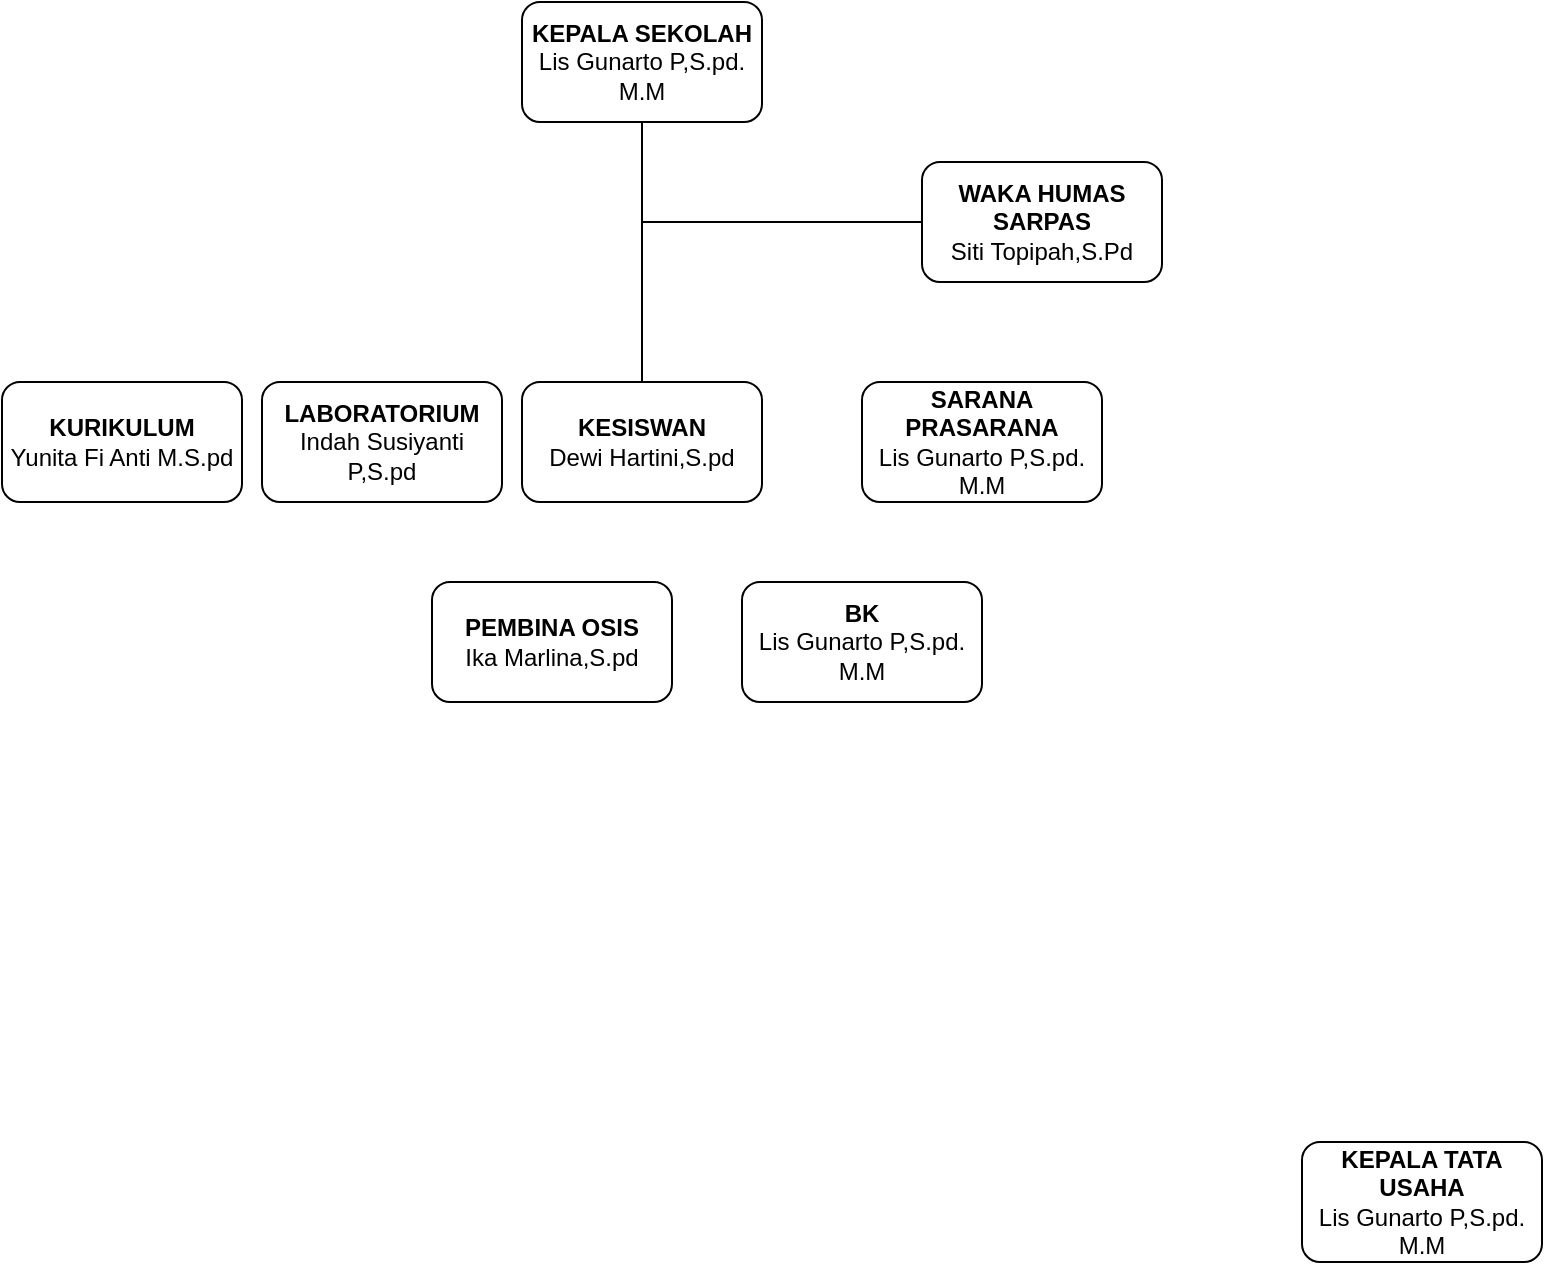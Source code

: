 <mxfile version="21.1.2" type="device">
  <diagram name="Page-1" id="TmBYBfiIw3bX-lFSrJD7">
    <mxGraphModel dx="941" dy="692" grid="1" gridSize="10" guides="1" tooltips="1" connect="1" arrows="1" fold="1" page="1" pageScale="1" pageWidth="850" pageHeight="1100" math="0" shadow="0">
      <root>
        <mxCell id="0" />
        <mxCell id="1" parent="0" />
        <mxCell id="ey9x1VamxxvaYLZBhdVK-12" style="edgeStyle=orthogonalEdgeStyle;rounded=0;orthogonalLoop=1;jettySize=auto;html=1;entryX=0.5;entryY=0;entryDx=0;entryDy=0;endArrow=none;endFill=0;" parent="1" source="ey9x1VamxxvaYLZBhdVK-1" target="ey9x1VamxxvaYLZBhdVK-6" edge="1">
          <mxGeometry relative="1" as="geometry" />
        </mxCell>
        <mxCell id="ey9x1VamxxvaYLZBhdVK-1" value="&lt;b&gt;KEPALA SEKOLAH&lt;/b&gt;&lt;br&gt;Lis Gunarto P,S.pd. M.M" style="rounded=1;whiteSpace=wrap;html=1;" parent="1" vertex="1">
          <mxGeometry x="350" y="70" width="120" height="60" as="geometry" />
        </mxCell>
        <mxCell id="ey9x1VamxxvaYLZBhdVK-2" value="&lt;b&gt;KEPALA TATA USAHA&lt;/b&gt;&lt;br&gt;Lis Gunarto P,S.pd. M.M" style="rounded=1;whiteSpace=wrap;html=1;" parent="1" vertex="1">
          <mxGeometry x="740" y="640" width="120" height="60" as="geometry" />
        </mxCell>
        <mxCell id="ey9x1VamxxvaYLZBhdVK-4" value="&lt;b&gt;LABORATORIUM&lt;/b&gt;&lt;br&gt;Indah Susiyanti P,S.pd" style="rounded=1;whiteSpace=wrap;html=1;" parent="1" vertex="1">
          <mxGeometry x="220" y="260" width="120" height="60" as="geometry" />
        </mxCell>
        <mxCell id="ey9x1VamxxvaYLZBhdVK-5" value="&lt;b&gt;KURIKULUM&lt;/b&gt;&lt;br&gt;Yunita Fi Anti M.S.pd" style="rounded=1;whiteSpace=wrap;html=1;" parent="1" vertex="1">
          <mxGeometry x="90" y="260" width="120" height="60" as="geometry" />
        </mxCell>
        <mxCell id="ey9x1VamxxvaYLZBhdVK-6" value="&lt;b&gt;KESISWAN&lt;/b&gt;&lt;br&gt;Dewi Hartini,S.pd" style="rounded=1;whiteSpace=wrap;html=1;" parent="1" vertex="1">
          <mxGeometry x="350" y="260" width="120" height="60" as="geometry" />
        </mxCell>
        <mxCell id="ey9x1VamxxvaYLZBhdVK-7" value="&lt;b&gt;SARANA PRASARANA&lt;/b&gt;&lt;br&gt;Lis Gunarto P,S.pd. M.M" style="rounded=1;whiteSpace=wrap;html=1;" parent="1" vertex="1">
          <mxGeometry x="520" y="260" width="120" height="60" as="geometry" />
        </mxCell>
        <mxCell id="ey9x1VamxxvaYLZBhdVK-13" style="edgeStyle=orthogonalEdgeStyle;rounded=0;orthogonalLoop=1;jettySize=auto;html=1;endArrow=none;endFill=0;" parent="1" source="ey9x1VamxxvaYLZBhdVK-8" edge="1">
          <mxGeometry relative="1" as="geometry">
            <mxPoint x="410" y="180" as="targetPoint" />
          </mxGeometry>
        </mxCell>
        <mxCell id="ey9x1VamxxvaYLZBhdVK-8" value="&lt;b&gt;WAKA HUMAS SARPAS&lt;/b&gt;&lt;br&gt;Siti Topipah,S.Pd" style="rounded=1;whiteSpace=wrap;html=1;" parent="1" vertex="1">
          <mxGeometry x="550" y="150" width="120" height="60" as="geometry" />
        </mxCell>
        <mxCell id="ey9x1VamxxvaYLZBhdVK-9" value="&lt;b&gt;PEMBINA OSIS&lt;/b&gt;&lt;br&gt;Ika Marlina,S.pd" style="rounded=1;whiteSpace=wrap;html=1;" parent="1" vertex="1">
          <mxGeometry x="305" y="360" width="120" height="60" as="geometry" />
        </mxCell>
        <mxCell id="ey9x1VamxxvaYLZBhdVK-10" value="&lt;b&gt;BK&lt;/b&gt;&lt;br&gt;Lis Gunarto P,S.pd. M.M" style="rounded=1;whiteSpace=wrap;html=1;" parent="1" vertex="1">
          <mxGeometry x="460" y="360" width="120" height="60" as="geometry" />
        </mxCell>
      </root>
    </mxGraphModel>
  </diagram>
</mxfile>
